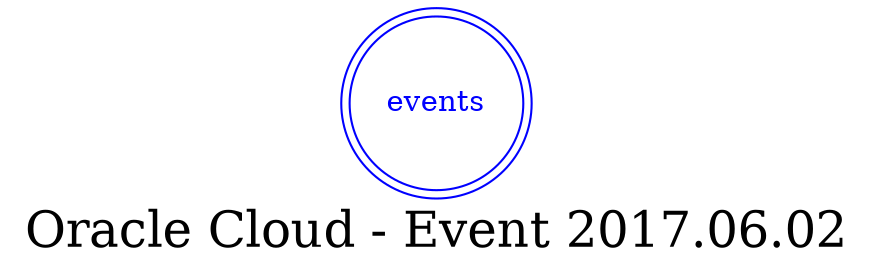 digraph LexiconGraph {
graph[label="Oracle Cloud - Event 2017.06.02", fontsize=24]
splines=true
"events" [color=blue, fontcolor=blue, shape=doublecircle]
}
